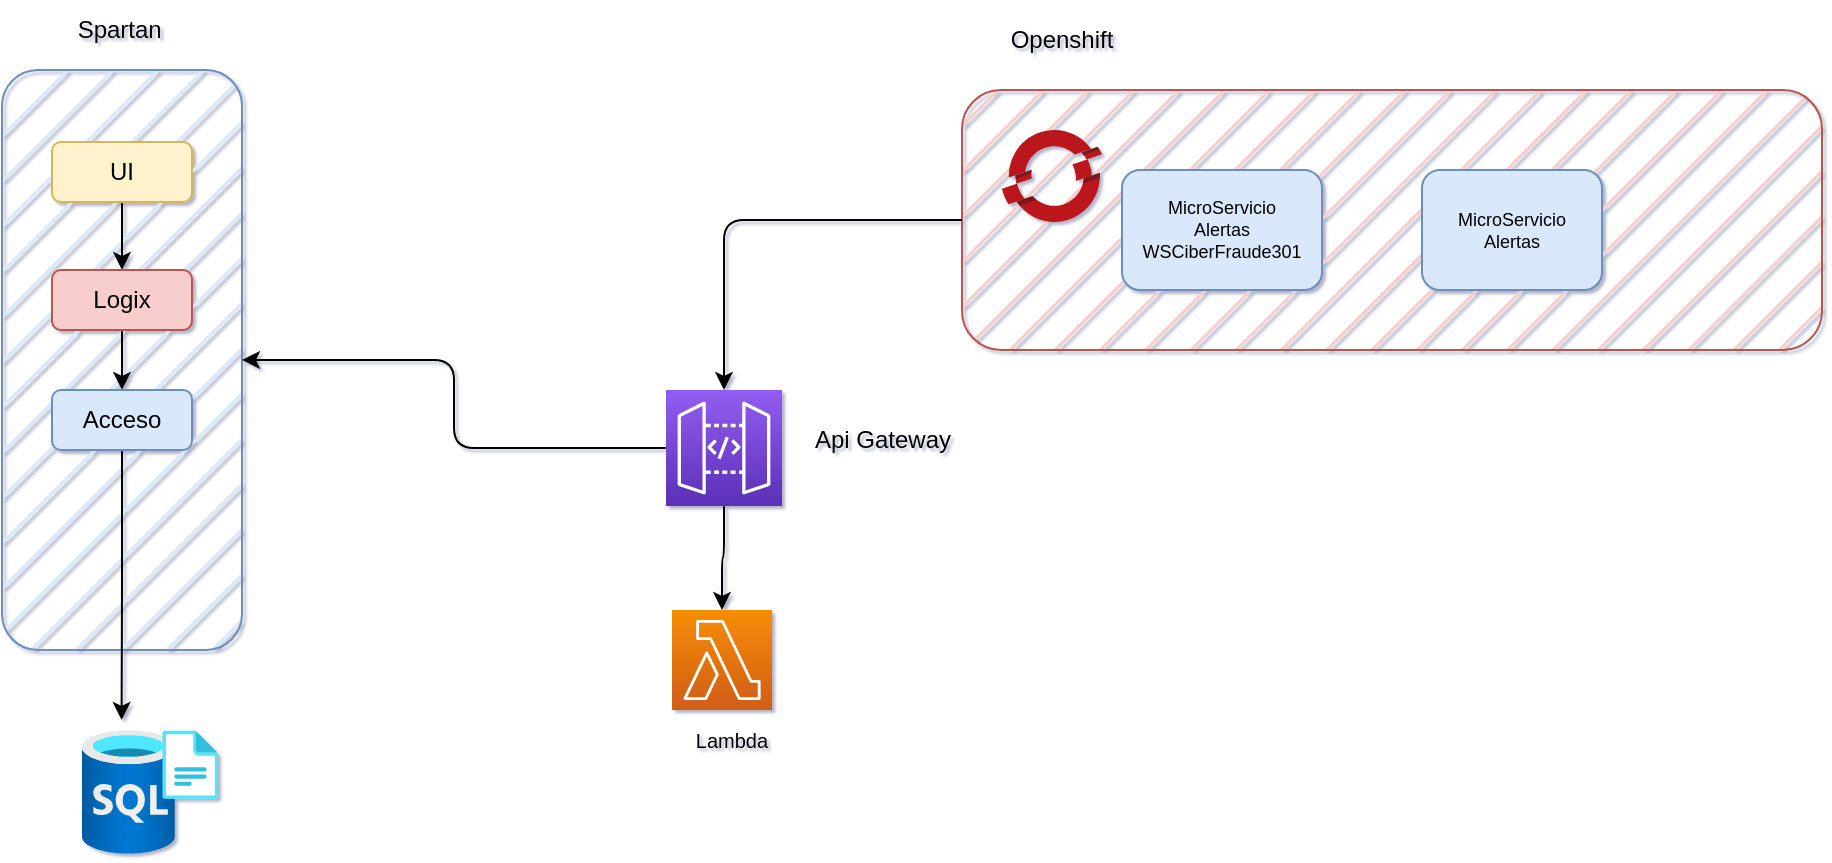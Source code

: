 <mxfile version="21.0.6" type="github">
  <diagram name="Página-1" id="qM4OqVSHpMiwkYs2nGsH">
    <mxGraphModel dx="1900" dy="830" grid="1" gridSize="10" guides="1" tooltips="1" connect="1" arrows="1" fold="1" page="0" pageScale="1" pageWidth="827" pageHeight="1169" background="none" math="0" shadow="1">
      <root>
        <mxCell id="0" />
        <mxCell id="1" parent="0" />
        <mxCell id="zWoiS3IFKv8DqLQWhOzp-2" value="" style="points=[[0,0,0],[0.25,0,0],[0.5,0,0],[0.75,0,0],[1,0,0],[0,1,0],[0.25,1,0],[0.5,1,0],[0.75,1,0],[1,1,0],[0,0.25,0],[0,0.5,0],[0,0.75,0],[1,0.25,0],[1,0.5,0],[1,0.75,0]];outlineConnect=0;fontColor=#232F3E;gradientColor=#F78E04;gradientDirection=north;fillColor=#D05C17;strokeColor=#ffffff;dashed=0;verticalLabelPosition=bottom;verticalAlign=top;align=center;html=1;fontSize=12;fontStyle=0;aspect=fixed;shape=mxgraph.aws4.resourceIcon;resIcon=mxgraph.aws4.lambda;rounded=1;" vertex="1" parent="1">
          <mxGeometry x="95" y="310" width="50" height="50" as="geometry" />
        </mxCell>
        <mxCell id="zWoiS3IFKv8DqLQWhOzp-5" value="Lambda" style="text;html=1;strokeColor=none;fillColor=none;align=center;verticalAlign=middle;whiteSpace=wrap;rounded=1;fontSize=10;" vertex="1" parent="1">
          <mxGeometry x="95" y="360" width="60" height="30" as="geometry" />
        </mxCell>
        <mxCell id="zWoiS3IFKv8DqLQWhOzp-8" value="" style="rounded=1;whiteSpace=wrap;html=1;fillColor=#dae8fc;strokeColor=#6c8ebf;fillStyle=hatch;" vertex="1" parent="1">
          <mxGeometry x="-240" y="40" width="120" height="290" as="geometry" />
        </mxCell>
        <mxCell id="zWoiS3IFKv8DqLQWhOzp-9" value="Spartan&amp;nbsp;" style="text;html=1;align=center;verticalAlign=middle;resizable=0;points=[];autosize=1;strokeColor=none;fillColor=none;rounded=1;" vertex="1" parent="1">
          <mxGeometry x="-215" y="5" width="70" height="30" as="geometry" />
        </mxCell>
        <mxCell id="zWoiS3IFKv8DqLQWhOzp-18" style="edgeStyle=orthogonalEdgeStyle;rounded=1;orthogonalLoop=1;jettySize=auto;html=1;entryX=0.5;entryY=0;entryDx=0;entryDy=0;" edge="1" parent="1" source="zWoiS3IFKv8DqLQWhOzp-12" target="zWoiS3IFKv8DqLQWhOzp-13">
          <mxGeometry relative="1" as="geometry" />
        </mxCell>
        <mxCell id="zWoiS3IFKv8DqLQWhOzp-12" value="UI" style="rounded=1;whiteSpace=wrap;html=1;fillColor=#fff2cc;strokeColor=#d6b656;" vertex="1" parent="1">
          <mxGeometry x="-215" y="76" width="70" height="30" as="geometry" />
        </mxCell>
        <mxCell id="zWoiS3IFKv8DqLQWhOzp-17" style="edgeStyle=orthogonalEdgeStyle;rounded=1;orthogonalLoop=1;jettySize=auto;html=1;entryX=0.5;entryY=0;entryDx=0;entryDy=0;" edge="1" parent="1" source="zWoiS3IFKv8DqLQWhOzp-13" target="zWoiS3IFKv8DqLQWhOzp-14">
          <mxGeometry relative="1" as="geometry" />
        </mxCell>
        <mxCell id="zWoiS3IFKv8DqLQWhOzp-13" value="Logix" style="rounded=1;whiteSpace=wrap;html=1;fillColor=#f8cecc;strokeColor=#b85450;" vertex="1" parent="1">
          <mxGeometry x="-215" y="140" width="70" height="30" as="geometry" />
        </mxCell>
        <mxCell id="zWoiS3IFKv8DqLQWhOzp-16" style="edgeStyle=orthogonalEdgeStyle;rounded=1;orthogonalLoop=1;jettySize=auto;html=1;entryX=0.291;entryY=-0.081;entryDx=0;entryDy=0;entryPerimeter=0;" edge="1" parent="1" source="zWoiS3IFKv8DqLQWhOzp-14" target="zWoiS3IFKv8DqLQWhOzp-15">
          <mxGeometry relative="1" as="geometry" />
        </mxCell>
        <mxCell id="zWoiS3IFKv8DqLQWhOzp-14" value="Acceso" style="rounded=1;whiteSpace=wrap;html=1;fillColor=#dae8fc;strokeColor=#6c8ebf;" vertex="1" parent="1">
          <mxGeometry x="-215" y="200" width="70" height="30" as="geometry" />
        </mxCell>
        <mxCell id="zWoiS3IFKv8DqLQWhOzp-15" value="" style="aspect=fixed;html=1;points=[];align=center;image;fontSize=12;image=img/lib/azure2/databases/SQL_Server_Registries.svg;rounded=1;" vertex="1" parent="1">
          <mxGeometry x="-200" y="370" width="68" height="62" as="geometry" />
        </mxCell>
        <mxCell id="zWoiS3IFKv8DqLQWhOzp-19" value="" style="group;rounded=1;" vertex="1" connectable="0" parent="1">
          <mxGeometry x="240" y="10" width="430" height="170" as="geometry" />
        </mxCell>
        <mxCell id="2lVs8u2n1RN8bHbPqQJk-1" value="" style="rounded=1;whiteSpace=wrap;html=1;fillStyle=hatch;fillColor=#f8cecc;strokeColor=#b85450;" parent="zWoiS3IFKv8DqLQWhOzp-19" vertex="1">
          <mxGeometry y="40" width="430" height="130" as="geometry" />
        </mxCell>
        <mxCell id="2lVs8u2n1RN8bHbPqQJk-2" value="" style="aspect=fixed;html=1;points=[];align=center;image;fontSize=12;image=img/lib/mscae/OpenShift.svg;rounded=1;" parent="zWoiS3IFKv8DqLQWhOzp-19" vertex="1">
          <mxGeometry x="20" y="60" width="50" height="46" as="geometry" />
        </mxCell>
        <mxCell id="2lVs8u2n1RN8bHbPqQJk-3" value="MicroServicio&lt;br style=&quot;font-size: 9px;&quot;&gt;Alertas&lt;br style=&quot;font-size: 9px;&quot;&gt;WSCiberFraude301" style="rounded=1;whiteSpace=wrap;html=1;fillColor=#dae8fc;strokeColor=#6c8ebf;fontSize=9;" parent="zWoiS3IFKv8DqLQWhOzp-19" vertex="1">
          <mxGeometry x="80" y="80" width="100" height="60" as="geometry" />
        </mxCell>
        <mxCell id="2lVs8u2n1RN8bHbPqQJk-4" value="MicroServicio&lt;br style=&quot;font-size: 9px;&quot;&gt;Alertas" style="rounded=1;whiteSpace=wrap;html=1;fillColor=#dae8fc;strokeColor=#6c8ebf;fontSize=9;" parent="zWoiS3IFKv8DqLQWhOzp-19" vertex="1">
          <mxGeometry x="230" y="80" width="90" height="60" as="geometry" />
        </mxCell>
        <mxCell id="2lVs8u2n1RN8bHbPqQJk-5" value="Openshift" style="text;html=1;strokeColor=none;fillColor=none;align=center;verticalAlign=middle;whiteSpace=wrap;rounded=1;" parent="zWoiS3IFKv8DqLQWhOzp-19" vertex="1">
          <mxGeometry x="20" width="60" height="30" as="geometry" />
        </mxCell>
        <mxCell id="zWoiS3IFKv8DqLQWhOzp-21" style="edgeStyle=orthogonalEdgeStyle;rounded=1;orthogonalLoop=1;jettySize=auto;html=1;" edge="1" parent="1" source="zWoiS3IFKv8DqLQWhOzp-20" target="zWoiS3IFKv8DqLQWhOzp-8">
          <mxGeometry relative="1" as="geometry" />
        </mxCell>
        <mxCell id="zWoiS3IFKv8DqLQWhOzp-23" style="edgeStyle=orthogonalEdgeStyle;rounded=1;orthogonalLoop=1;jettySize=auto;html=1;entryX=0.5;entryY=0;entryDx=0;entryDy=0;entryPerimeter=0;" edge="1" parent="1" source="zWoiS3IFKv8DqLQWhOzp-20" target="zWoiS3IFKv8DqLQWhOzp-2">
          <mxGeometry relative="1" as="geometry" />
        </mxCell>
        <mxCell id="zWoiS3IFKv8DqLQWhOzp-20" value="" style="points=[[0,0,0],[0.25,0,0],[0.5,0,0],[0.75,0,0],[1,0,0],[0,1,0],[0.25,1,0],[0.5,1,0],[0.75,1,0],[1,1,0],[0,0.25,0],[0,0.5,0],[0,0.75,0],[1,0.25,0],[1,0.5,0],[1,0.75,0]];outlineConnect=0;fontColor=#232F3E;gradientColor=#945DF2;gradientDirection=north;fillColor=#5A30B5;strokeColor=#ffffff;dashed=0;verticalLabelPosition=bottom;verticalAlign=top;align=center;html=1;fontSize=12;fontStyle=0;aspect=fixed;shape=mxgraph.aws4.resourceIcon;resIcon=mxgraph.aws4.api_gateway;rounded=1;" vertex="1" parent="1">
          <mxGeometry x="92" y="200" width="58" height="58" as="geometry" />
        </mxCell>
        <mxCell id="zWoiS3IFKv8DqLQWhOzp-22" style="edgeStyle=orthogonalEdgeStyle;rounded=1;orthogonalLoop=1;jettySize=auto;html=1;entryX=0.5;entryY=0;entryDx=0;entryDy=0;entryPerimeter=0;" edge="1" parent="1" source="2lVs8u2n1RN8bHbPqQJk-1" target="zWoiS3IFKv8DqLQWhOzp-20">
          <mxGeometry relative="1" as="geometry" />
        </mxCell>
        <mxCell id="zWoiS3IFKv8DqLQWhOzp-24" value="Api Gateway" style="text;html=1;align=center;verticalAlign=middle;resizable=0;points=[];autosize=1;strokeColor=none;fillColor=none;rounded=1;" vertex="1" parent="1">
          <mxGeometry x="155" y="210" width="90" height="30" as="geometry" />
        </mxCell>
      </root>
    </mxGraphModel>
  </diagram>
</mxfile>

